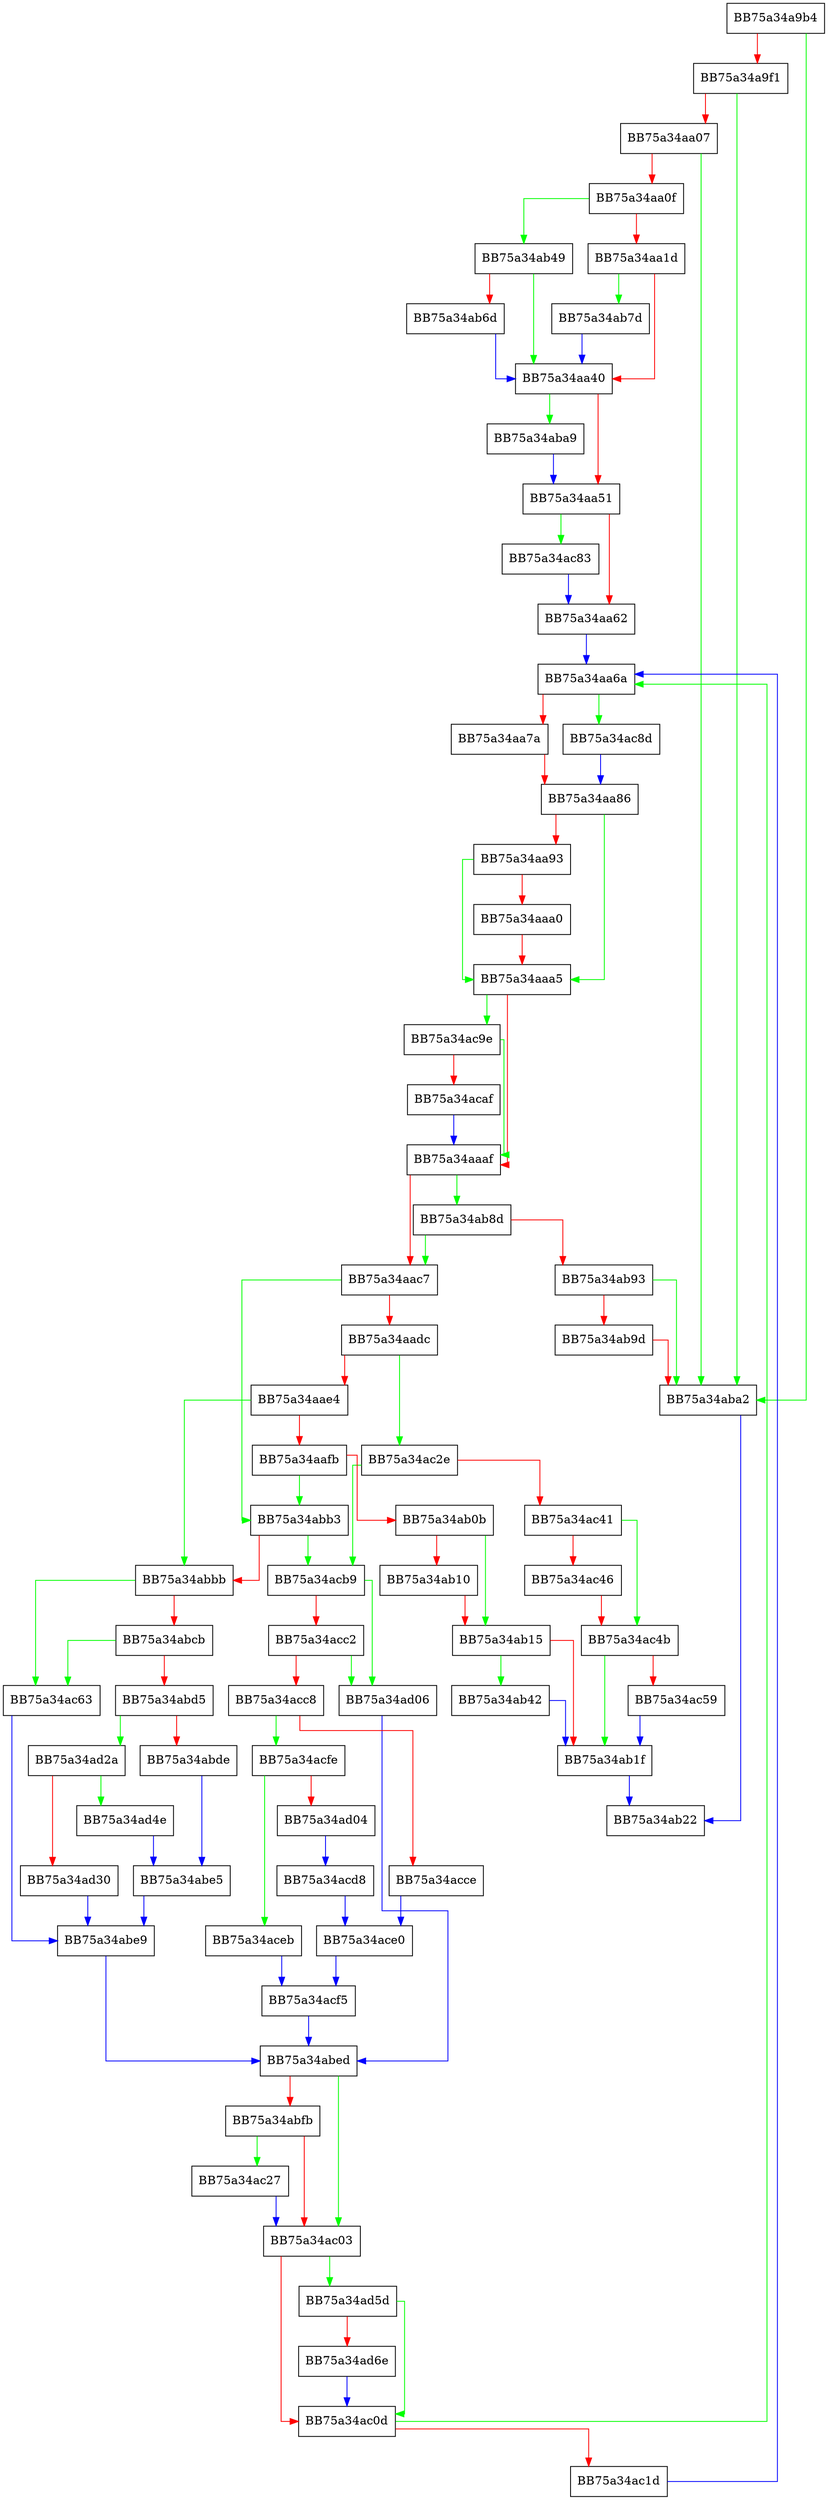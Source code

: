 digraph FirstAvailableAddress {
  node [shape="box"];
  graph [splines=ortho];
  BB75a34a9b4 -> BB75a34aba2 [color="green"];
  BB75a34a9b4 -> BB75a34a9f1 [color="red"];
  BB75a34a9f1 -> BB75a34aba2 [color="green"];
  BB75a34a9f1 -> BB75a34aa07 [color="red"];
  BB75a34aa07 -> BB75a34aba2 [color="green"];
  BB75a34aa07 -> BB75a34aa0f [color="red"];
  BB75a34aa0f -> BB75a34ab49 [color="green"];
  BB75a34aa0f -> BB75a34aa1d [color="red"];
  BB75a34aa1d -> BB75a34ab7d [color="green"];
  BB75a34aa1d -> BB75a34aa40 [color="red"];
  BB75a34aa40 -> BB75a34aba9 [color="green"];
  BB75a34aa40 -> BB75a34aa51 [color="red"];
  BB75a34aa51 -> BB75a34ac83 [color="green"];
  BB75a34aa51 -> BB75a34aa62 [color="red"];
  BB75a34aa62 -> BB75a34aa6a [color="blue"];
  BB75a34aa6a -> BB75a34ac8d [color="green"];
  BB75a34aa6a -> BB75a34aa7a [color="red"];
  BB75a34aa7a -> BB75a34aa86 [color="red"];
  BB75a34aa86 -> BB75a34aaa5 [color="green"];
  BB75a34aa86 -> BB75a34aa93 [color="red"];
  BB75a34aa93 -> BB75a34aaa5 [color="green"];
  BB75a34aa93 -> BB75a34aaa0 [color="red"];
  BB75a34aaa0 -> BB75a34aaa5 [color="red"];
  BB75a34aaa5 -> BB75a34ac9e [color="green"];
  BB75a34aaa5 -> BB75a34aaaf [color="red"];
  BB75a34aaaf -> BB75a34ab8d [color="green"];
  BB75a34aaaf -> BB75a34aac7 [color="red"];
  BB75a34aac7 -> BB75a34abb3 [color="green"];
  BB75a34aac7 -> BB75a34aadc [color="red"];
  BB75a34aadc -> BB75a34ac2e [color="green"];
  BB75a34aadc -> BB75a34aae4 [color="red"];
  BB75a34aae4 -> BB75a34abbb [color="green"];
  BB75a34aae4 -> BB75a34aafb [color="red"];
  BB75a34aafb -> BB75a34abb3 [color="green"];
  BB75a34aafb -> BB75a34ab0b [color="red"];
  BB75a34ab0b -> BB75a34ab15 [color="green"];
  BB75a34ab0b -> BB75a34ab10 [color="red"];
  BB75a34ab10 -> BB75a34ab15 [color="red"];
  BB75a34ab15 -> BB75a34ab42 [color="green"];
  BB75a34ab15 -> BB75a34ab1f [color="red"];
  BB75a34ab1f -> BB75a34ab22 [color="blue"];
  BB75a34ab42 -> BB75a34ab1f [color="blue"];
  BB75a34ab49 -> BB75a34aa40 [color="green"];
  BB75a34ab49 -> BB75a34ab6d [color="red"];
  BB75a34ab6d -> BB75a34aa40 [color="blue"];
  BB75a34ab7d -> BB75a34aa40 [color="blue"];
  BB75a34ab8d -> BB75a34aac7 [color="green"];
  BB75a34ab8d -> BB75a34ab93 [color="red"];
  BB75a34ab93 -> BB75a34aba2 [color="green"];
  BB75a34ab93 -> BB75a34ab9d [color="red"];
  BB75a34ab9d -> BB75a34aba2 [color="red"];
  BB75a34aba2 -> BB75a34ab22 [color="blue"];
  BB75a34aba9 -> BB75a34aa51 [color="blue"];
  BB75a34abb3 -> BB75a34acb9 [color="green"];
  BB75a34abb3 -> BB75a34abbb [color="red"];
  BB75a34abbb -> BB75a34ac63 [color="green"];
  BB75a34abbb -> BB75a34abcb [color="red"];
  BB75a34abcb -> BB75a34ac63 [color="green"];
  BB75a34abcb -> BB75a34abd5 [color="red"];
  BB75a34abd5 -> BB75a34ad2a [color="green"];
  BB75a34abd5 -> BB75a34abde [color="red"];
  BB75a34abde -> BB75a34abe5 [color="blue"];
  BB75a34abe5 -> BB75a34abe9 [color="blue"];
  BB75a34abe9 -> BB75a34abed [color="blue"];
  BB75a34abed -> BB75a34ac03 [color="green"];
  BB75a34abed -> BB75a34abfb [color="red"];
  BB75a34abfb -> BB75a34ac27 [color="green"];
  BB75a34abfb -> BB75a34ac03 [color="red"];
  BB75a34ac03 -> BB75a34ad5d [color="green"];
  BB75a34ac03 -> BB75a34ac0d [color="red"];
  BB75a34ac0d -> BB75a34aa6a [color="green"];
  BB75a34ac0d -> BB75a34ac1d [color="red"];
  BB75a34ac1d -> BB75a34aa6a [color="blue"];
  BB75a34ac27 -> BB75a34ac03 [color="blue"];
  BB75a34ac2e -> BB75a34acb9 [color="green"];
  BB75a34ac2e -> BB75a34ac41 [color="red"];
  BB75a34ac41 -> BB75a34ac4b [color="green"];
  BB75a34ac41 -> BB75a34ac46 [color="red"];
  BB75a34ac46 -> BB75a34ac4b [color="red"];
  BB75a34ac4b -> BB75a34ab1f [color="green"];
  BB75a34ac4b -> BB75a34ac59 [color="red"];
  BB75a34ac59 -> BB75a34ab1f [color="blue"];
  BB75a34ac63 -> BB75a34abe9 [color="blue"];
  BB75a34ac83 -> BB75a34aa62 [color="blue"];
  BB75a34ac8d -> BB75a34aa86 [color="blue"];
  BB75a34ac9e -> BB75a34aaaf [color="green"];
  BB75a34ac9e -> BB75a34acaf [color="red"];
  BB75a34acaf -> BB75a34aaaf [color="blue"];
  BB75a34acb9 -> BB75a34ad06 [color="green"];
  BB75a34acb9 -> BB75a34acc2 [color="red"];
  BB75a34acc2 -> BB75a34ad06 [color="green"];
  BB75a34acc2 -> BB75a34acc8 [color="red"];
  BB75a34acc8 -> BB75a34acfe [color="green"];
  BB75a34acc8 -> BB75a34acce [color="red"];
  BB75a34acce -> BB75a34ace0 [color="blue"];
  BB75a34acd8 -> BB75a34ace0 [color="blue"];
  BB75a34ace0 -> BB75a34acf5 [color="blue"];
  BB75a34aceb -> BB75a34acf5 [color="blue"];
  BB75a34acf5 -> BB75a34abed [color="blue"];
  BB75a34acfe -> BB75a34aceb [color="green"];
  BB75a34acfe -> BB75a34ad04 [color="red"];
  BB75a34ad04 -> BB75a34acd8 [color="blue"];
  BB75a34ad06 -> BB75a34abed [color="blue"];
  BB75a34ad2a -> BB75a34ad4e [color="green"];
  BB75a34ad2a -> BB75a34ad30 [color="red"];
  BB75a34ad30 -> BB75a34abe9 [color="blue"];
  BB75a34ad4e -> BB75a34abe5 [color="blue"];
  BB75a34ad5d -> BB75a34ac0d [color="green"];
  BB75a34ad5d -> BB75a34ad6e [color="red"];
  BB75a34ad6e -> BB75a34ac0d [color="blue"];
}